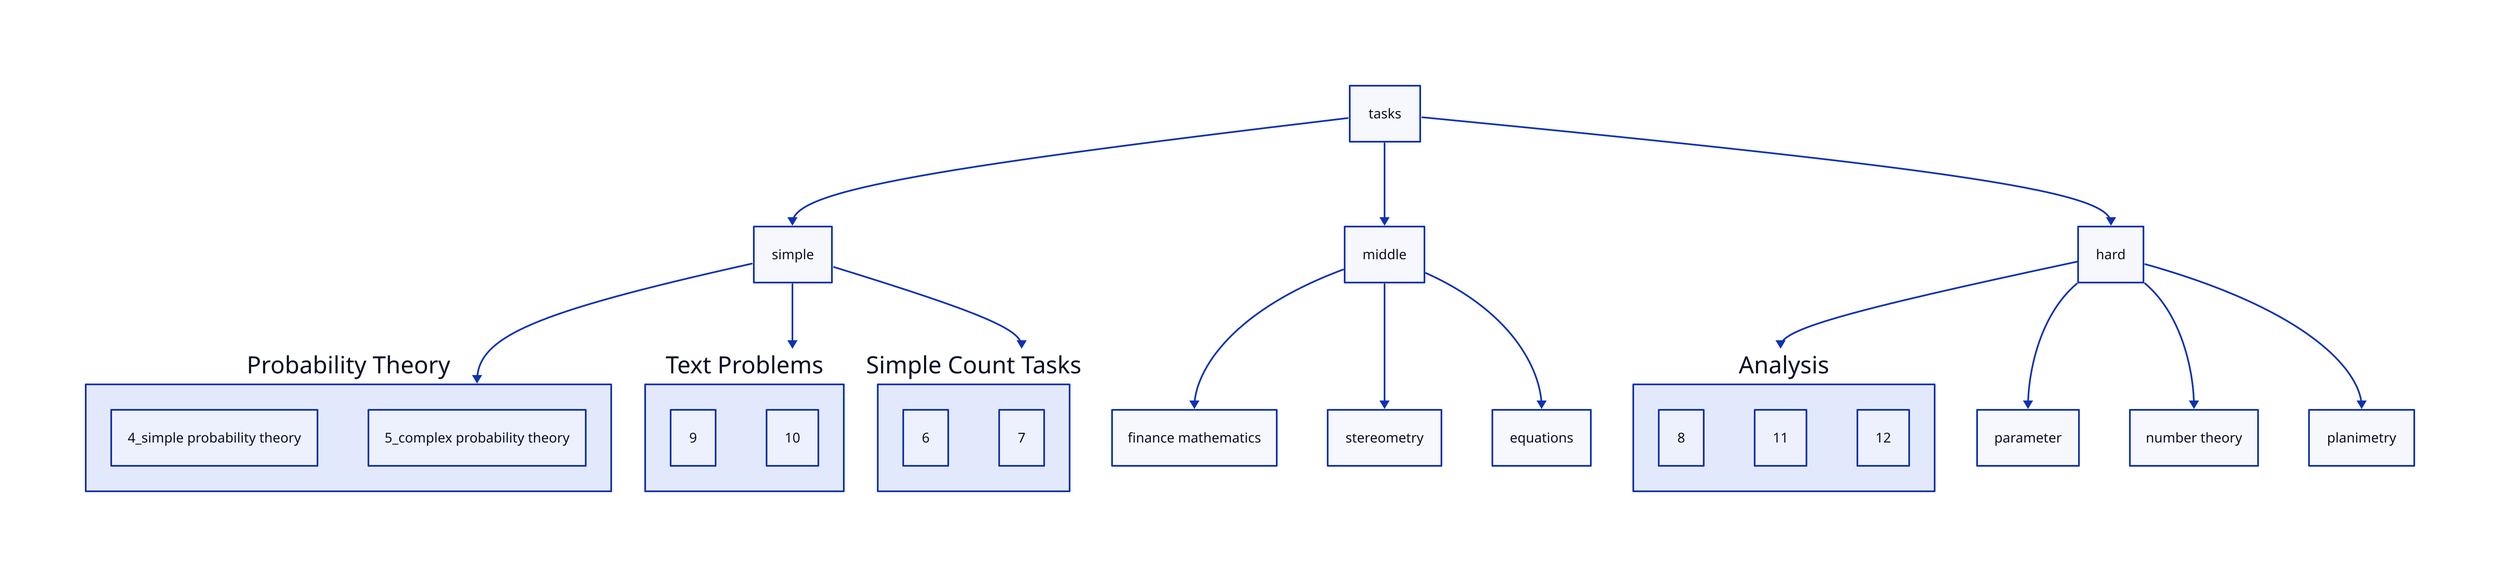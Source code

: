 tasks
simple
middle
hard
tasks -> simple
tasks -> middle
tasks -> hard
Probability Theory: {
  4_simple probability theory
  5_complex probability theory
}
Text Problems: {9; 10}
Simple Count Tasks: {6; 7}
Analysis: {8; 11; 12}

simple -> Probability Theory
simple -> Text Problems
simple -> Simple Count Tasks
middle -> finance mathematics
middle -> stereometry
middle -> equations
hard -> analysis
hard -> parameter
hard -> number theory
hard -> planimetry
